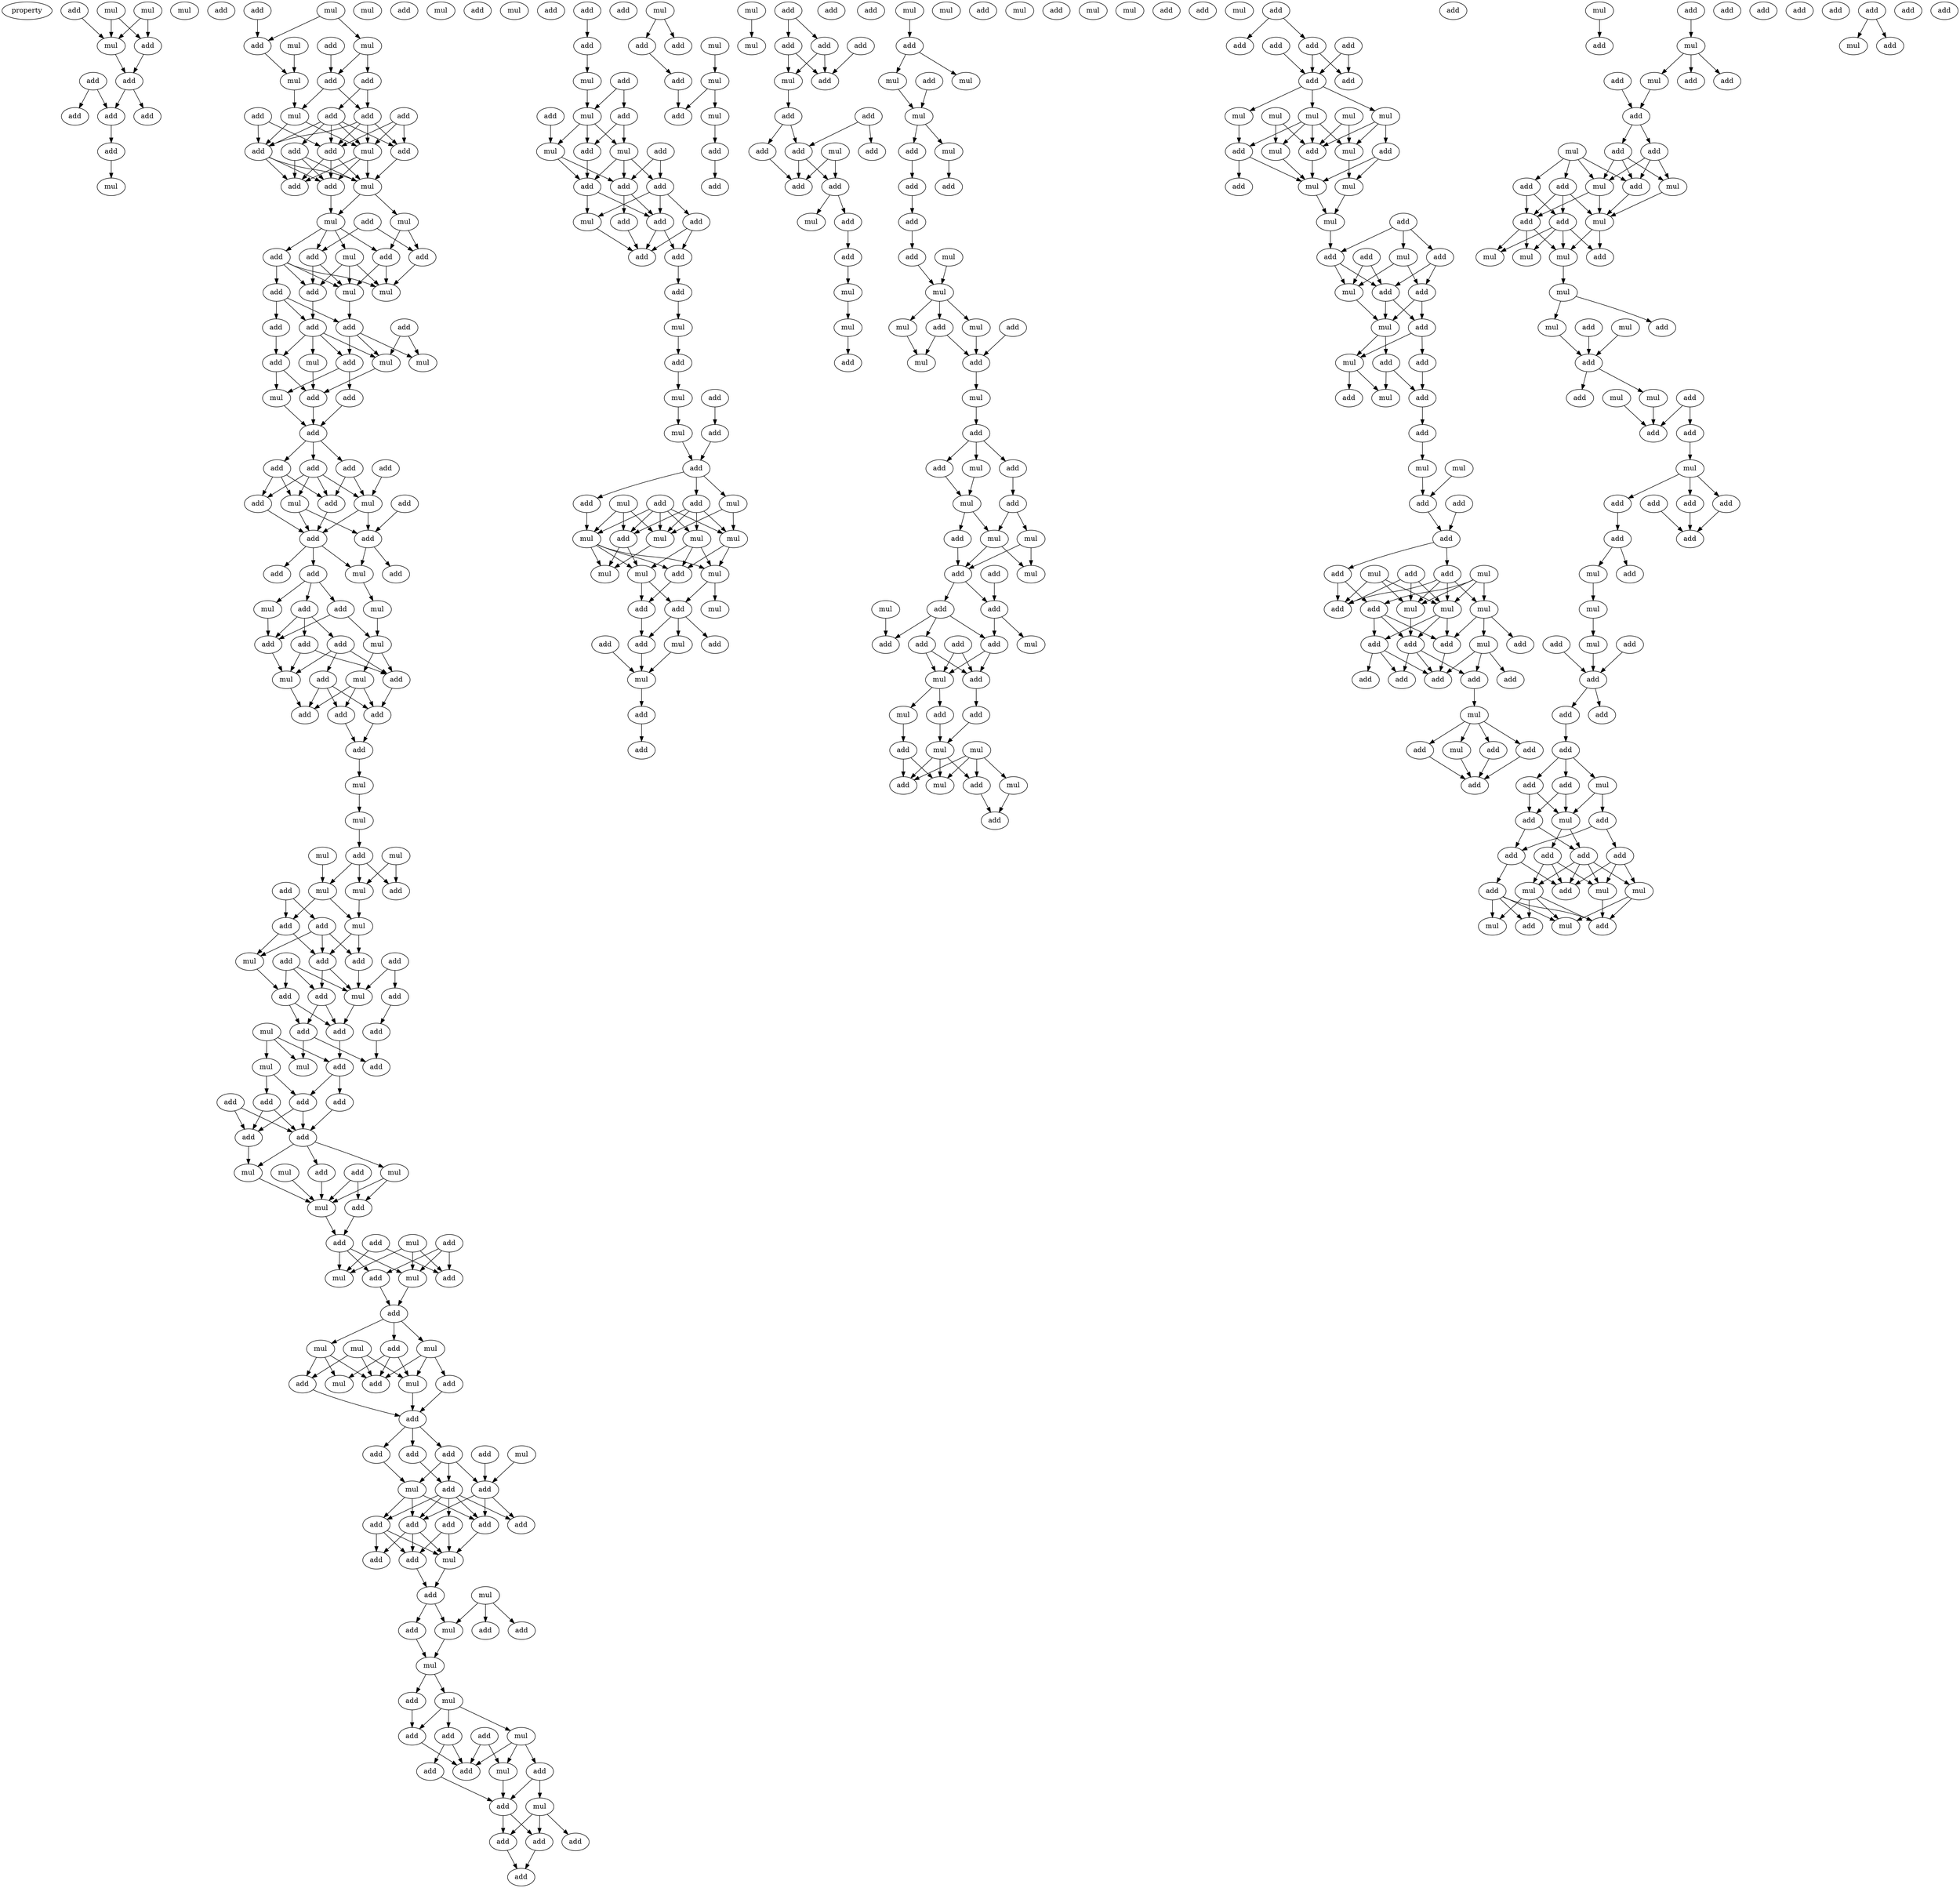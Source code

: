 digraph {
    node [fontcolor=black]
    property [mul=2,lf=1.7]
    0 [ label = mul ];
    1 [ label = mul ];
    2 [ label = mul ];
    3 [ label = add ];
    4 [ label = mul ];
    5 [ label = add ];
    6 [ label = add ];
    7 [ label = add ];
    8 [ label = add ];
    9 [ label = add ];
    10 [ label = add ];
    11 [ label = add ];
    12 [ label = add ];
    13 [ label = mul ];
    14 [ label = mul ];
    15 [ label = add ];
    16 [ label = add ];
    17 [ label = mul ];
    18 [ label = mul ];
    19 [ label = add ];
    20 [ label = add ];
    21 [ label = mul ];
    22 [ label = add ];
    23 [ label = add ];
    24 [ label = add ];
    25 [ label = add ];
    26 [ label = mul ];
    27 [ label = add ];
    28 [ label = mul ];
    29 [ label = add ];
    30 [ label = add ];
    31 [ label = add ];
    32 [ label = add ];
    33 [ label = add ];
    34 [ label = add ];
    35 [ label = mul ];
    36 [ label = add ];
    37 [ label = mul ];
    38 [ label = mul ];
    39 [ label = add ];
    40 [ label = add ];
    41 [ label = add ];
    42 [ label = mul ];
    43 [ label = add ];
    44 [ label = mul ];
    45 [ label = add ];
    46 [ label = add ];
    47 [ label = mul ];
    48 [ label = add ];
    49 [ label = add ];
    50 [ label = add ];
    51 [ label = add ];
    52 [ label = add ];
    53 [ label = mul ];
    54 [ label = mul ];
    55 [ label = add ];
    56 [ label = mul ];
    57 [ label = add ];
    58 [ label = add ];
    59 [ label = mul ];
    60 [ label = add ];
    61 [ label = add ];
    62 [ label = add ];
    63 [ label = add ];
    64 [ label = add ];
    65 [ label = add ];
    66 [ label = add ];
    67 [ label = add ];
    68 [ label = mul ];
    69 [ label = mul ];
    70 [ label = add ];
    71 [ label = add ];
    72 [ label = add ];
    73 [ label = add ];
    74 [ label = mul ];
    75 [ label = add ];
    76 [ label = mul ];
    77 [ label = add ];
    78 [ label = mul ];
    79 [ label = add ];
    80 [ label = add ];
    81 [ label = mul ];
    82 [ label = add ];
    83 [ label = add ];
    84 [ label = mul ];
    85 [ label = add ];
    86 [ label = mul ];
    87 [ label = add ];
    88 [ label = add ];
    89 [ label = add ];
    90 [ label = add ];
    91 [ label = add ];
    92 [ label = mul ];
    93 [ label = mul ];
    94 [ label = mul ];
    95 [ label = add ];
    96 [ label = mul ];
    97 [ label = mul ];
    98 [ label = mul ];
    99 [ label = add ];
    100 [ label = add ];
    101 [ label = mul ];
    102 [ label = add ];
    103 [ label = add ];
    104 [ label = mul ];
    105 [ label = add ];
    106 [ label = mul ];
    107 [ label = add ];
    108 [ label = add ];
    109 [ label = add ];
    110 [ label = mul ];
    111 [ label = add ];
    112 [ label = add ];
    113 [ label = add ];
    114 [ label = mul ];
    115 [ label = add ];
    116 [ label = add ];
    117 [ label = add ];
    118 [ label = add ];
    119 [ label = add ];
    120 [ label = mul ];
    121 [ label = mul ];
    122 [ label = add ];
    123 [ label = add ];
    124 [ label = add ];
    125 [ label = add ];
    126 [ label = add ];
    127 [ label = add ];
    128 [ label = mul ];
    129 [ label = mul ];
    130 [ label = mul ];
    131 [ label = add ];
    132 [ label = add ];
    133 [ label = mul ];
    134 [ label = add ];
    135 [ label = add ];
    136 [ label = mul ];
    137 [ label = add ];
    138 [ label = add ];
    139 [ label = mul ];
    140 [ label = mul ];
    141 [ label = add ];
    142 [ label = add ];
    143 [ label = add ];
    144 [ label = mul ];
    145 [ label = mul ];
    146 [ label = mul ];
    147 [ label = add ];
    148 [ label = add ];
    149 [ label = add ];
    150 [ label = mul ];
    151 [ label = mul ];
    152 [ label = add ];
    153 [ label = add ];
    154 [ label = add ];
    155 [ label = add ];
    156 [ label = add ];
    157 [ label = add ];
    158 [ label = mul ];
    159 [ label = add ];
    160 [ label = add ];
    161 [ label = mul ];
    162 [ label = add ];
    163 [ label = add ];
    164 [ label = add ];
    165 [ label = add ];
    166 [ label = add ];
    167 [ label = add ];
    168 [ label = add ];
    169 [ label = add ];
    170 [ label = mul ];
    171 [ label = add ];
    172 [ label = mul ];
    173 [ label = mul ];
    174 [ label = add ];
    175 [ label = add ];
    176 [ label = mul ];
    177 [ label = add ];
    178 [ label = mul ];
    179 [ label = add ];
    180 [ label = mul ];
    181 [ label = add ];
    182 [ label = mul ];
    183 [ label = add ];
    184 [ label = add ];
    185 [ label = mul ];
    186 [ label = add ];
    187 [ label = mul ];
    188 [ label = add ];
    189 [ label = add ];
    190 [ label = add ];
    191 [ label = add ];
    192 [ label = mul ];
    193 [ label = add ];
    194 [ label = add ];
    195 [ label = add ];
    196 [ label = add ];
    197 [ label = add ];
    198 [ label = add ];
    199 [ label = add ];
    200 [ label = mul ];
    201 [ label = add ];
    202 [ label = add ];
    203 [ label = add ];
    204 [ label = mul ];
    205 [ label = add ];
    206 [ label = mul ];
    207 [ label = add ];
    208 [ label = mul ];
    209 [ label = add ];
    210 [ label = add ];
    211 [ label = add ];
    212 [ label = add ];
    213 [ label = add ];
    214 [ label = add ];
    215 [ label = mul ];
    216 [ label = add ];
    217 [ label = add ];
    218 [ label = add ];
    219 [ label = mul ];
    220 [ label = add ];
    221 [ label = add ];
    222 [ label = mul ];
    223 [ label = add ];
    224 [ label = mul ];
    225 [ label = add ];
    226 [ label = add ];
    227 [ label = add ];
    228 [ label = mul ];
    229 [ label = mul ];
    230 [ label = add ];
    231 [ label = add ];
    232 [ label = mul ];
    233 [ label = add ];
    234 [ label = mul ];
    235 [ label = mul ];
    236 [ label = mul ];
    237 [ label = mul ];
    238 [ label = mul ];
    239 [ label = mul ];
    240 [ label = add ];
    241 [ label = add ];
    242 [ label = add ];
    243 [ label = mul ];
    244 [ label = add ];
    245 [ label = add ];
    246 [ label = mul ];
    247 [ label = add ];
    248 [ label = mul ];
    249 [ label = add ];
    250 [ label = add ];
    251 [ label = mul ];
    252 [ label = add ];
    253 [ label = add ];
    254 [ label = mul ];
    255 [ label = mul ];
    256 [ label = add ];
    257 [ label = mul ];
    258 [ label = add ];
    259 [ label = mul ];
    260 [ label = add ];
    261 [ label = mul ];
    262 [ label = add ];
    263 [ label = add ];
    264 [ label = add ];
    265 [ label = add ];
    266 [ label = add ];
    267 [ label = mul ];
    268 [ label = add ];
    269 [ label = add ];
    270 [ label = add ];
    271 [ label = add ];
    272 [ label = add ];
    273 [ label = add ];
    274 [ label = mul ];
    275 [ label = add ];
    276 [ label = add ];
    277 [ label = add ];
    278 [ label = mul ];
    279 [ label = add ];
    280 [ label = add ];
    281 [ label = add ];
    282 [ label = mul ];
    283 [ label = mul ];
    284 [ label = add ];
    285 [ label = mul ];
    286 [ label = mul ];
    287 [ label = add ];
    288 [ label = mul ];
    289 [ label = add ];
    290 [ label = add ];
    291 [ label = mul ];
    292 [ label = add ];
    293 [ label = mul ];
    294 [ label = mul ];
    295 [ label = add ];
    296 [ label = mul ];
    297 [ label = mul ];
    298 [ label = add ];
    299 [ label = add ];
    300 [ label = add ];
    301 [ label = mul ];
    302 [ label = add ];
    303 [ label = mul ];
    304 [ label = mul ];
    305 [ label = mul ];
    306 [ label = mul ];
    307 [ label = add ];
    308 [ label = add ];
    309 [ label = add ];
    310 [ label = mul ];
    311 [ label = add ];
    312 [ label = mul ];
    313 [ label = add ];
    314 [ label = add ];
    315 [ label = mul ];
    316 [ label = add ];
    317 [ label = mul ];
    318 [ label = add ];
    319 [ label = add ];
    320 [ label = add ];
    321 [ label = mul ];
    322 [ label = mul ];
    323 [ label = mul ];
    324 [ label = add ];
    325 [ label = add ];
    326 [ label = mul ];
    327 [ label = add ];
    328 [ label = add ];
    329 [ label = add ];
    330 [ label = mul ];
    331 [ label = add ];
    332 [ label = add ];
    333 [ label = add ];
    334 [ label = mul ];
    335 [ label = add ];
    336 [ label = mul ];
    337 [ label = add ];
    338 [ label = add ];
    339 [ label = mul ];
    340 [ label = add ];
    341 [ label = mul ];
    342 [ label = mul ];
    343 [ label = add ];
    344 [ label = mul ];
    345 [ label = add ];
    346 [ label = add ];
    347 [ label = mul ];
    348 [ label = add ];
    349 [ label = add ];
    350 [ label = add ];
    351 [ label = add ];
    352 [ label = add ];
    353 [ label = add ];
    354 [ label = add ];
    355 [ label = mul ];
    356 [ label = mul ];
    357 [ label = mul ];
    358 [ label = mul ];
    359 [ label = mul ];
    360 [ label = mul ];
    361 [ label = add ];
    362 [ label = add ];
    363 [ label = add ];
    364 [ label = mul ];
    365 [ label = mul ];
    366 [ label = add ];
    367 [ label = mul ];
    368 [ label = add ];
    369 [ label = mul ];
    370 [ label = add ];
    371 [ label = mul ];
    372 [ label = add ];
    373 [ label = add ];
    374 [ label = add ];
    375 [ label = add ];
    376 [ label = add ];
    377 [ label = mul ];
    378 [ label = mul ];
    379 [ label = add ];
    380 [ label = add ];
    381 [ label = mul ];
    382 [ label = mul ];
    383 [ label = add ];
    384 [ label = add ];
    385 [ label = add ];
    386 [ label = add ];
    387 [ label = mul ];
    388 [ label = add ];
    389 [ label = mul ];
    390 [ label = mul ];
    391 [ label = add ];
    392 [ label = add ];
    393 [ label = add ];
    394 [ label = mul ];
    395 [ label = add ];
    396 [ label = add ];
    397 [ label = mul ];
    398 [ label = add ];
    399 [ label = add ];
    400 [ label = mul ];
    401 [ label = mul ];
    402 [ label = mul ];
    403 [ label = add ];
    404 [ label = add ];
    405 [ label = add ];
    406 [ label = add ];
    407 [ label = add ];
    408 [ label = mul ];
    409 [ label = add ];
    410 [ label = add ];
    411 [ label = add ];
    412 [ label = add ];
    413 [ label = add ];
    414 [ label = mul ];
    415 [ label = add ];
    416 [ label = mul ];
    417 [ label = add ];
    418 [ label = add ];
    419 [ label = add ];
    420 [ label = add ];
    421 [ label = mul ];
    422 [ label = add ];
    423 [ label = mul ];
    424 [ label = add ];
    425 [ label = add ];
    426 [ label = add ];
    427 [ label = mul ];
    428 [ label = add ];
    429 [ label = add ];
    430 [ label = mul ];
    431 [ label = add ];
    432 [ label = add ];
    433 [ label = add ];
    434 [ label = mul ];
    435 [ label = mul ];
    436 [ label = add ];
    437 [ label = add ];
    438 [ label = add ];
    439 [ label = mul ];
    440 [ label = mul ];
    441 [ label = mul ];
    442 [ label = mul ];
    443 [ label = mul ];
    444 [ label = add ];
    445 [ label = add ];
    446 [ label = add ];
    447 [ label = mul ];
    448 [ label = add ];
    449 [ label = add ];
    450 [ label = mul ];
    451 [ label = add ];
    452 [ label = add ];
    453 [ label = mul ];
    454 [ label = add ];
    455 [ label = add ];
    456 [ label = mul ];
    457 [ label = add ];
    458 [ label = add ];
    459 [ label = add ];
    460 [ label = add ];
    461 [ label = add ];
    462 [ label = add ];
    463 [ label = add ];
    464 [ label = add ];
    465 [ label = mul ];
    466 [ label = add ];
    467 [ label = mul ];
    468 [ label = add ];
    469 [ label = add ];
    470 [ label = mul ];
    471 [ label = mul ];
    472 [ label = add ];
    473 [ label = add ];
    474 [ label = add ];
    475 [ label = add ];
    476 [ label = add ];
    477 [ label = add ];
    478 [ label = add ];
    479 [ label = mul ];
    480 [ label = add ];
    481 [ label = add ];
    482 [ label = add ];
    483 [ label = add ];
    484 [ label = add ];
    485 [ label = mul ];
    486 [ label = add ];
    487 [ label = add ];
    488 [ label = add ];
    489 [ label = add ];
    490 [ label = add ];
    491 [ label = mul ];
    492 [ label = add ];
    493 [ label = mul ];
    494 [ label = mul ];
    495 [ label = add ];
    496 [ label = mul ];
    497 [ label = mul ];
    498 [ label = add ];
    0 -> 4 [ name = 0 ];
    0 -> 5 [ name = 1 ];
    2 -> 4 [ name = 2 ];
    2 -> 5 [ name = 3 ];
    3 -> 4 [ name = 4 ];
    4 -> 6 [ name = 5 ];
    5 -> 6 [ name = 6 ];
    6 -> 9 [ name = 7 ];
    6 -> 10 [ name = 8 ];
    7 -> 8 [ name = 9 ];
    7 -> 9 [ name = 10 ];
    9 -> 11 [ name = 11 ];
    11 -> 14 [ name = 12 ];
    13 -> 16 [ name = 13 ];
    13 -> 18 [ name = 14 ];
    15 -> 16 [ name = 15 ];
    16 -> 21 [ name = 16 ];
    17 -> 21 [ name = 17 ];
    18 -> 20 [ name = 18 ];
    18 -> 22 [ name = 19 ];
    19 -> 20 [ name = 20 ];
    20 -> 25 [ name = 21 ];
    20 -> 26 [ name = 22 ];
    21 -> 26 [ name = 23 ];
    22 -> 25 [ name = 24 ];
    22 -> 27 [ name = 25 ];
    23 -> 28 [ name = 26 ];
    23 -> 29 [ name = 27 ];
    23 -> 32 [ name = 28 ];
    24 -> 30 [ name = 29 ];
    24 -> 32 [ name = 30 ];
    25 -> 28 [ name = 31 ];
    25 -> 29 [ name = 32 ];
    25 -> 30 [ name = 33 ];
    25 -> 32 [ name = 34 ];
    26 -> 28 [ name = 35 ];
    26 -> 30 [ name = 36 ];
    27 -> 28 [ name = 37 ];
    27 -> 29 [ name = 38 ];
    27 -> 30 [ name = 39 ];
    27 -> 31 [ name = 40 ];
    27 -> 32 [ name = 41 ];
    28 -> 33 [ name = 42 ];
    28 -> 34 [ name = 43 ];
    28 -> 35 [ name = 44 ];
    29 -> 35 [ name = 45 ];
    30 -> 33 [ name = 46 ];
    30 -> 34 [ name = 47 ];
    30 -> 35 [ name = 48 ];
    31 -> 33 [ name = 49 ];
    31 -> 34 [ name = 50 ];
    31 -> 35 [ name = 51 ];
    32 -> 33 [ name = 52 ];
    32 -> 34 [ name = 53 ];
    32 -> 35 [ name = 54 ];
    33 -> 38 [ name = 55 ];
    35 -> 37 [ name = 56 ];
    35 -> 38 [ name = 57 ];
    36 -> 40 [ name = 58 ];
    36 -> 43 [ name = 59 ];
    37 -> 39 [ name = 60 ];
    37 -> 43 [ name = 61 ];
    38 -> 39 [ name = 62 ];
    38 -> 40 [ name = 63 ];
    38 -> 41 [ name = 64 ];
    38 -> 42 [ name = 65 ];
    39 -> 44 [ name = 66 ];
    39 -> 47 [ name = 67 ];
    40 -> 44 [ name = 68 ];
    40 -> 45 [ name = 69 ];
    41 -> 44 [ name = 70 ];
    41 -> 45 [ name = 71 ];
    41 -> 46 [ name = 72 ];
    41 -> 47 [ name = 73 ];
    42 -> 44 [ name = 74 ];
    42 -> 45 [ name = 75 ];
    42 -> 47 [ name = 76 ];
    43 -> 47 [ name = 77 ];
    44 -> 49 [ name = 78 ];
    45 -> 48 [ name = 79 ];
    46 -> 48 [ name = 80 ];
    46 -> 49 [ name = 81 ];
    46 -> 51 [ name = 82 ];
    48 -> 52 [ name = 83 ];
    48 -> 54 [ name = 84 ];
    48 -> 55 [ name = 85 ];
    48 -> 56 [ name = 86 ];
    49 -> 52 [ name = 87 ];
    49 -> 53 [ name = 88 ];
    49 -> 54 [ name = 89 ];
    50 -> 53 [ name = 90 ];
    50 -> 54 [ name = 91 ];
    51 -> 55 [ name = 92 ];
    52 -> 57 [ name = 93 ];
    52 -> 59 [ name = 94 ];
    54 -> 58 [ name = 95 ];
    55 -> 58 [ name = 96 ];
    55 -> 59 [ name = 97 ];
    56 -> 58 [ name = 98 ];
    57 -> 60 [ name = 99 ];
    58 -> 60 [ name = 100 ];
    59 -> 60 [ name = 101 ];
    60 -> 61 [ name = 102 ];
    60 -> 62 [ name = 103 ];
    60 -> 64 [ name = 104 ];
    61 -> 65 [ name = 105 ];
    61 -> 67 [ name = 106 ];
    61 -> 68 [ name = 107 ];
    61 -> 69 [ name = 108 ];
    62 -> 65 [ name = 109 ];
    62 -> 67 [ name = 110 ];
    62 -> 68 [ name = 111 ];
    63 -> 69 [ name = 112 ];
    64 -> 65 [ name = 113 ];
    64 -> 69 [ name = 114 ];
    65 -> 70 [ name = 115 ];
    66 -> 71 [ name = 116 ];
    67 -> 70 [ name = 117 ];
    68 -> 70 [ name = 118 ];
    68 -> 71 [ name = 119 ];
    69 -> 70 [ name = 120 ];
    69 -> 71 [ name = 121 ];
    70 -> 72 [ name = 122 ];
    70 -> 73 [ name = 123 ];
    70 -> 74 [ name = 124 ];
    71 -> 74 [ name = 125 ];
    71 -> 75 [ name = 126 ];
    73 -> 77 [ name = 127 ];
    73 -> 78 [ name = 128 ];
    73 -> 79 [ name = 129 ];
    74 -> 76 [ name = 130 ];
    76 -> 81 [ name = 131 ];
    77 -> 80 [ name = 132 ];
    77 -> 82 [ name = 133 ];
    77 -> 83 [ name = 134 ];
    78 -> 80 [ name = 135 ];
    79 -> 80 [ name = 136 ];
    79 -> 81 [ name = 137 ];
    80 -> 86 [ name = 138 ];
    81 -> 84 [ name = 139 ];
    81 -> 87 [ name = 140 ];
    82 -> 86 [ name = 141 ];
    82 -> 87 [ name = 142 ];
    83 -> 85 [ name = 143 ];
    83 -> 86 [ name = 144 ];
    83 -> 87 [ name = 145 ];
    84 -> 88 [ name = 146 ];
    84 -> 89 [ name = 147 ];
    84 -> 90 [ name = 148 ];
    85 -> 88 [ name = 149 ];
    85 -> 89 [ name = 150 ];
    85 -> 90 [ name = 151 ];
    86 -> 89 [ name = 152 ];
    87 -> 88 [ name = 153 ];
    88 -> 91 [ name = 154 ];
    90 -> 91 [ name = 155 ];
    91 -> 92 [ name = 156 ];
    92 -> 94 [ name = 157 ];
    94 -> 95 [ name = 158 ];
    95 -> 98 [ name = 159 ];
    95 -> 100 [ name = 160 ];
    95 -> 101 [ name = 161 ];
    96 -> 101 [ name = 162 ];
    97 -> 98 [ name = 163 ];
    97 -> 100 [ name = 164 ];
    98 -> 104 [ name = 165 ];
    99 -> 102 [ name = 166 ];
    99 -> 103 [ name = 167 ];
    101 -> 103 [ name = 168 ];
    101 -> 104 [ name = 169 ];
    102 -> 105 [ name = 170 ];
    102 -> 106 [ name = 171 ];
    102 -> 109 [ name = 172 ];
    103 -> 106 [ name = 173 ];
    103 -> 109 [ name = 174 ];
    104 -> 105 [ name = 175 ];
    104 -> 109 [ name = 176 ];
    105 -> 110 [ name = 177 ];
    106 -> 112 [ name = 178 ];
    107 -> 110 [ name = 179 ];
    107 -> 111 [ name = 180 ];
    108 -> 110 [ name = 181 ];
    108 -> 112 [ name = 182 ];
    108 -> 113 [ name = 183 ];
    109 -> 110 [ name = 184 ];
    109 -> 113 [ name = 185 ];
    110 -> 115 [ name = 186 ];
    111 -> 116 [ name = 187 ];
    112 -> 115 [ name = 188 ];
    112 -> 117 [ name = 189 ];
    113 -> 115 [ name = 190 ];
    113 -> 117 [ name = 191 ];
    114 -> 119 [ name = 192 ];
    114 -> 120 [ name = 193 ];
    114 -> 121 [ name = 194 ];
    115 -> 119 [ name = 195 ];
    116 -> 118 [ name = 196 ];
    117 -> 118 [ name = 197 ];
    117 -> 121 [ name = 198 ];
    119 -> 122 [ name = 199 ];
    119 -> 125 [ name = 200 ];
    120 -> 123 [ name = 201 ];
    120 -> 125 [ name = 202 ];
    122 -> 126 [ name = 203 ];
    123 -> 126 [ name = 204 ];
    123 -> 127 [ name = 205 ];
    124 -> 126 [ name = 206 ];
    124 -> 127 [ name = 207 ];
    125 -> 126 [ name = 208 ];
    125 -> 127 [ name = 209 ];
    126 -> 128 [ name = 210 ];
    126 -> 129 [ name = 211 ];
    126 -> 131 [ name = 212 ];
    127 -> 129 [ name = 213 ];
    128 -> 133 [ name = 214 ];
    128 -> 134 [ name = 215 ];
    129 -> 133 [ name = 216 ];
    130 -> 133 [ name = 217 ];
    131 -> 133 [ name = 218 ];
    132 -> 133 [ name = 219 ];
    132 -> 134 [ name = 220 ];
    133 -> 135 [ name = 221 ];
    134 -> 135 [ name = 222 ];
    135 -> 139 [ name = 223 ];
    135 -> 140 [ name = 224 ];
    135 -> 142 [ name = 225 ];
    136 -> 139 [ name = 226 ];
    136 -> 140 [ name = 227 ];
    136 -> 141 [ name = 228 ];
    137 -> 140 [ name = 229 ];
    137 -> 141 [ name = 230 ];
    137 -> 142 [ name = 231 ];
    138 -> 139 [ name = 232 ];
    138 -> 141 [ name = 233 ];
    140 -> 143 [ name = 234 ];
    142 -> 143 [ name = 235 ];
    143 -> 144 [ name = 236 ];
    143 -> 145 [ name = 237 ];
    143 -> 147 [ name = 238 ];
    144 -> 148 [ name = 239 ];
    144 -> 150 [ name = 240 ];
    144 -> 152 [ name = 241 ];
    145 -> 148 [ name = 242 ];
    145 -> 149 [ name = 243 ];
    145 -> 151 [ name = 244 ];
    146 -> 148 [ name = 245 ];
    146 -> 151 [ name = 246 ];
    146 -> 152 [ name = 247 ];
    147 -> 148 [ name = 248 ];
    147 -> 150 [ name = 249 ];
    147 -> 151 [ name = 250 ];
    149 -> 153 [ name = 251 ];
    151 -> 153 [ name = 252 ];
    152 -> 153 [ name = 253 ];
    153 -> 155 [ name = 254 ];
    153 -> 156 [ name = 255 ];
    153 -> 157 [ name = 256 ];
    154 -> 160 [ name = 257 ];
    155 -> 159 [ name = 258 ];
    155 -> 160 [ name = 259 ];
    155 -> 161 [ name = 260 ];
    156 -> 161 [ name = 261 ];
    157 -> 159 [ name = 262 ];
    158 -> 160 [ name = 263 ];
    159 -> 163 [ name = 264 ];
    159 -> 164 [ name = 265 ];
    159 -> 165 [ name = 266 ];
    159 -> 166 [ name = 267 ];
    159 -> 167 [ name = 268 ];
    160 -> 163 [ name = 269 ];
    160 -> 164 [ name = 270 ];
    160 -> 166 [ name = 271 ];
    161 -> 163 [ name = 272 ];
    161 -> 164 [ name = 273 ];
    161 -> 167 [ name = 274 ];
    163 -> 170 [ name = 275 ];
    164 -> 168 [ name = 276 ];
    164 -> 169 [ name = 277 ];
    164 -> 170 [ name = 278 ];
    165 -> 169 [ name = 279 ];
    165 -> 170 [ name = 280 ];
    167 -> 168 [ name = 281 ];
    167 -> 169 [ name = 282 ];
    167 -> 170 [ name = 283 ];
    169 -> 171 [ name = 284 ];
    170 -> 171 [ name = 285 ];
    171 -> 174 [ name = 286 ];
    171 -> 176 [ name = 287 ];
    172 -> 175 [ name = 288 ];
    172 -> 176 [ name = 289 ];
    172 -> 177 [ name = 290 ];
    174 -> 178 [ name = 291 ];
    176 -> 178 [ name = 292 ];
    178 -> 180 [ name = 293 ];
    178 -> 181 [ name = 294 ];
    180 -> 183 [ name = 295 ];
    180 -> 185 [ name = 296 ];
    180 -> 186 [ name = 297 ];
    181 -> 186 [ name = 298 ];
    183 -> 188 [ name = 299 ];
    183 -> 189 [ name = 300 ];
    184 -> 187 [ name = 301 ];
    184 -> 188 [ name = 302 ];
    185 -> 187 [ name = 303 ];
    185 -> 188 [ name = 304 ];
    185 -> 190 [ name = 305 ];
    186 -> 188 [ name = 306 ];
    187 -> 191 [ name = 307 ];
    189 -> 191 [ name = 308 ];
    190 -> 191 [ name = 309 ];
    190 -> 192 [ name = 310 ];
    191 -> 193 [ name = 311 ];
    191 -> 195 [ name = 312 ];
    192 -> 193 [ name = 313 ];
    192 -> 194 [ name = 314 ];
    192 -> 195 [ name = 315 ];
    193 -> 196 [ name = 316 ];
    195 -> 196 [ name = 317 ];
    198 -> 199 [ name = 318 ];
    199 -> 200 [ name = 319 ];
    200 -> 204 [ name = 320 ];
    201 -> 203 [ name = 321 ];
    201 -> 204 [ name = 322 ];
    202 -> 208 [ name = 323 ];
    203 -> 206 [ name = 324 ];
    203 -> 207 [ name = 325 ];
    204 -> 206 [ name = 326 ];
    204 -> 207 [ name = 327 ];
    204 -> 208 [ name = 328 ];
    205 -> 210 [ name = 329 ];
    205 -> 211 [ name = 330 ];
    206 -> 209 [ name = 331 ];
    206 -> 210 [ name = 332 ];
    206 -> 211 [ name = 333 ];
    207 -> 209 [ name = 334 ];
    208 -> 209 [ name = 335 ];
    208 -> 211 [ name = 336 ];
    209 -> 212 [ name = 337 ];
    209 -> 215 [ name = 338 ];
    210 -> 212 [ name = 339 ];
    210 -> 213 [ name = 340 ];
    210 -> 215 [ name = 341 ];
    211 -> 212 [ name = 342 ];
    211 -> 214 [ name = 343 ];
    212 -> 216 [ name = 344 ];
    212 -> 217 [ name = 345 ];
    213 -> 216 [ name = 346 ];
    213 -> 217 [ name = 347 ];
    214 -> 216 [ name = 348 ];
    215 -> 216 [ name = 349 ];
    217 -> 218 [ name = 350 ];
    218 -> 219 [ name = 351 ];
    219 -> 220 [ name = 352 ];
    220 -> 222 [ name = 353 ];
    222 -> 224 [ name = 354 ];
    223 -> 225 [ name = 355 ];
    224 -> 226 [ name = 356 ];
    225 -> 226 [ name = 357 ];
    226 -> 229 [ name = 358 ];
    226 -> 230 [ name = 359 ];
    226 -> 231 [ name = 360 ];
    227 -> 232 [ name = 361 ];
    227 -> 233 [ name = 362 ];
    227 -> 234 [ name = 363 ];
    227 -> 235 [ name = 364 ];
    227 -> 236 [ name = 365 ];
    228 -> 232 [ name = 366 ];
    228 -> 233 [ name = 367 ];
    228 -> 236 [ name = 368 ];
    229 -> 232 [ name = 369 ];
    229 -> 234 [ name = 370 ];
    230 -> 236 [ name = 371 ];
    231 -> 232 [ name = 372 ];
    231 -> 233 [ name = 373 ];
    231 -> 234 [ name = 374 ];
    231 -> 235 [ name = 375 ];
    232 -> 237 [ name = 376 ];
    233 -> 237 [ name = 377 ];
    233 -> 238 [ name = 378 ];
    234 -> 239 [ name = 379 ];
    234 -> 240 [ name = 380 ];
    235 -> 238 [ name = 381 ];
    235 -> 239 [ name = 382 ];
    235 -> 240 [ name = 383 ];
    236 -> 237 [ name = 384 ];
    236 -> 238 [ name = 385 ];
    236 -> 239 [ name = 386 ];
    236 -> 240 [ name = 387 ];
    238 -> 241 [ name = 388 ];
    238 -> 242 [ name = 389 ];
    239 -> 241 [ name = 390 ];
    239 -> 243 [ name = 391 ];
    240 -> 242 [ name = 392 ];
    241 -> 245 [ name = 393 ];
    241 -> 246 [ name = 394 ];
    241 -> 247 [ name = 395 ];
    242 -> 247 [ name = 396 ];
    244 -> 248 [ name = 397 ];
    246 -> 248 [ name = 398 ];
    247 -> 248 [ name = 399 ];
    248 -> 249 [ name = 400 ];
    249 -> 250 [ name = 401 ];
    251 -> 252 [ name = 402 ];
    251 -> 253 [ name = 403 ];
    252 -> 256 [ name = 404 ];
    254 -> 255 [ name = 405 ];
    255 -> 258 [ name = 406 ];
    255 -> 259 [ name = 407 ];
    256 -> 258 [ name = 408 ];
    257 -> 261 [ name = 409 ];
    259 -> 260 [ name = 410 ];
    260 -> 262 [ name = 411 ];
    263 -> 264 [ name = 412 ];
    263 -> 265 [ name = 413 ];
    264 -> 267 [ name = 414 ];
    264 -> 268 [ name = 415 ];
    265 -> 267 [ name = 416 ];
    265 -> 268 [ name = 417 ];
    266 -> 268 [ name = 418 ];
    267 -> 270 [ name = 419 ];
    269 -> 273 [ name = 420 ];
    269 -> 275 [ name = 421 ];
    270 -> 272 [ name = 422 ];
    270 -> 273 [ name = 423 ];
    272 -> 276 [ name = 424 ];
    273 -> 276 [ name = 425 ];
    273 -> 277 [ name = 426 ];
    274 -> 276 [ name = 427 ];
    274 -> 277 [ name = 428 ];
    277 -> 278 [ name = 429 ];
    277 -> 279 [ name = 430 ];
    279 -> 281 [ name = 431 ];
    281 -> 282 [ name = 432 ];
    282 -> 283 [ name = 433 ];
    283 -> 284 [ name = 434 ];
    285 -> 289 [ name = 435 ];
    289 -> 291 [ name = 436 ];
    289 -> 293 [ name = 437 ];
    291 -> 294 [ name = 438 ];
    292 -> 294 [ name = 439 ];
    294 -> 295 [ name = 440 ];
    294 -> 296 [ name = 441 ];
    295 -> 298 [ name = 442 ];
    296 -> 299 [ name = 443 ];
    298 -> 300 [ name = 444 ];
    300 -> 302 [ name = 445 ];
    302 -> 304 [ name = 446 ];
    303 -> 304 [ name = 447 ];
    304 -> 305 [ name = 448 ];
    304 -> 306 [ name = 449 ];
    304 -> 309 [ name = 450 ];
    305 -> 310 [ name = 451 ];
    306 -> 311 [ name = 452 ];
    307 -> 311 [ name = 453 ];
    309 -> 310 [ name = 454 ];
    309 -> 311 [ name = 455 ];
    311 -> 312 [ name = 456 ];
    312 -> 313 [ name = 457 ];
    313 -> 314 [ name = 458 ];
    313 -> 315 [ name = 459 ];
    313 -> 316 [ name = 460 ];
    314 -> 319 [ name = 461 ];
    315 -> 317 [ name = 462 ];
    316 -> 317 [ name = 463 ];
    317 -> 320 [ name = 464 ];
    317 -> 321 [ name = 465 ];
    319 -> 321 [ name = 466 ];
    319 -> 322 [ name = 467 ];
    320 -> 324 [ name = 468 ];
    321 -> 323 [ name = 469 ];
    321 -> 324 [ name = 470 ];
    322 -> 323 [ name = 471 ];
    322 -> 324 [ name = 472 ];
    324 -> 327 [ name = 473 ];
    324 -> 328 [ name = 474 ];
    325 -> 327 [ name = 475 ];
    326 -> 333 [ name = 476 ];
    327 -> 330 [ name = 477 ];
    327 -> 332 [ name = 478 ];
    328 -> 331 [ name = 479 ];
    328 -> 332 [ name = 480 ];
    328 -> 333 [ name = 481 ];
    329 -> 334 [ name = 482 ];
    329 -> 335 [ name = 483 ];
    331 -> 334 [ name = 484 ];
    331 -> 335 [ name = 485 ];
    332 -> 334 [ name = 486 ];
    332 -> 335 [ name = 487 ];
    334 -> 336 [ name = 488 ];
    334 -> 337 [ name = 489 ];
    335 -> 338 [ name = 490 ];
    336 -> 340 [ name = 491 ];
    337 -> 339 [ name = 492 ];
    338 -> 339 [ name = 493 ];
    339 -> 343 [ name = 494 ];
    339 -> 344 [ name = 495 ];
    339 -> 345 [ name = 496 ];
    340 -> 343 [ name = 497 ];
    340 -> 344 [ name = 498 ];
    341 -> 342 [ name = 499 ];
    341 -> 343 [ name = 500 ];
    341 -> 344 [ name = 501 ];
    341 -> 345 [ name = 502 ];
    342 -> 346 [ name = 503 ];
    345 -> 346 [ name = 504 ];
    348 -> 351 [ name = 505 ];
    348 -> 352 [ name = 506 ];
    349 -> 353 [ name = 507 ];
    349 -> 354 [ name = 508 ];
    350 -> 353 [ name = 509 ];
    352 -> 353 [ name = 510 ];
    352 -> 354 [ name = 511 ];
    353 -> 355 [ name = 512 ];
    353 -> 356 [ name = 513 ];
    353 -> 358 [ name = 514 ];
    355 -> 362 [ name = 515 ];
    356 -> 360 [ name = 516 ];
    356 -> 361 [ name = 517 ];
    356 -> 362 [ name = 518 ];
    356 -> 364 [ name = 519 ];
    357 -> 361 [ name = 520 ];
    357 -> 364 [ name = 521 ];
    358 -> 360 [ name = 522 ];
    358 -> 361 [ name = 523 ];
    358 -> 363 [ name = 524 ];
    359 -> 360 [ name = 525 ];
    359 -> 361 [ name = 526 ];
    360 -> 367 [ name = 527 ];
    361 -> 365 [ name = 528 ];
    362 -> 365 [ name = 529 ];
    362 -> 366 [ name = 530 ];
    363 -> 365 [ name = 531 ];
    363 -> 367 [ name = 532 ];
    364 -> 365 [ name = 533 ];
    365 -> 369 [ name = 534 ];
    367 -> 369 [ name = 535 ];
    368 -> 370 [ name = 536 ];
    368 -> 371 [ name = 537 ];
    368 -> 373 [ name = 538 ];
    369 -> 370 [ name = 539 ];
    370 -> 375 [ name = 540 ];
    370 -> 377 [ name = 541 ];
    371 -> 376 [ name = 542 ];
    371 -> 377 [ name = 543 ];
    372 -> 375 [ name = 544 ];
    372 -> 377 [ name = 545 ];
    373 -> 375 [ name = 546 ];
    373 -> 376 [ name = 547 ];
    375 -> 378 [ name = 548 ];
    375 -> 379 [ name = 549 ];
    376 -> 378 [ name = 550 ];
    376 -> 379 [ name = 551 ];
    377 -> 378 [ name = 552 ];
    378 -> 380 [ name = 553 ];
    378 -> 382 [ name = 554 ];
    379 -> 382 [ name = 555 ];
    379 -> 383 [ name = 556 ];
    380 -> 386 [ name = 557 ];
    380 -> 387 [ name = 558 ];
    381 -> 385 [ name = 559 ];
    382 -> 384 [ name = 560 ];
    382 -> 387 [ name = 561 ];
    383 -> 386 [ name = 562 ];
    386 -> 388 [ name = 563 ];
    388 -> 389 [ name = 564 ];
    389 -> 391 [ name = 565 ];
    390 -> 391 [ name = 566 ];
    391 -> 393 [ name = 567 ];
    392 -> 393 [ name = 568 ];
    393 -> 395 [ name = 569 ];
    393 -> 398 [ name = 570 ];
    394 -> 399 [ name = 571 ];
    394 -> 400 [ name = 572 ];
    394 -> 402 [ name = 573 ];
    395 -> 399 [ name = 574 ];
    395 -> 403 [ name = 575 ];
    396 -> 399 [ name = 576 ];
    396 -> 400 [ name = 577 ];
    396 -> 402 [ name = 578 ];
    397 -> 400 [ name = 579 ];
    397 -> 401 [ name = 580 ];
    397 -> 402 [ name = 581 ];
    397 -> 403 [ name = 582 ];
    398 -> 399 [ name = 583 ];
    398 -> 400 [ name = 584 ];
    398 -> 401 [ name = 585 ];
    398 -> 402 [ name = 586 ];
    400 -> 404 [ name = 587 ];
    400 -> 405 [ name = 588 ];
    400 -> 407 [ name = 589 ];
    401 -> 404 [ name = 590 ];
    401 -> 406 [ name = 591 ];
    401 -> 408 [ name = 592 ];
    402 -> 407 [ name = 593 ];
    403 -> 404 [ name = 594 ];
    403 -> 405 [ name = 595 ];
    403 -> 407 [ name = 596 ];
    404 -> 412 [ name = 597 ];
    405 -> 410 [ name = 598 ];
    405 -> 412 [ name = 599 ];
    405 -> 413 [ name = 600 ];
    407 -> 411 [ name = 601 ];
    407 -> 412 [ name = 602 ];
    407 -> 413 [ name = 603 ];
    408 -> 409 [ name = 604 ];
    408 -> 411 [ name = 605 ];
    408 -> 412 [ name = 606 ];
    411 -> 414 [ name = 607 ];
    414 -> 415 [ name = 608 ];
    414 -> 416 [ name = 609 ];
    414 -> 417 [ name = 610 ];
    414 -> 418 [ name = 611 ];
    415 -> 420 [ name = 612 ];
    416 -> 420 [ name = 613 ];
    417 -> 420 [ name = 614 ];
    418 -> 420 [ name = 615 ];
    419 -> 421 [ name = 616 ];
    421 -> 423 [ name = 617 ];
    421 -> 424 [ name = 618 ];
    421 -> 425 [ name = 619 ];
    422 -> 426 [ name = 620 ];
    423 -> 426 [ name = 621 ];
    426 -> 428 [ name = 622 ];
    426 -> 429 [ name = 623 ];
    427 -> 430 [ name = 624 ];
    427 -> 431 [ name = 625 ];
    427 -> 432 [ name = 626 ];
    427 -> 433 [ name = 627 ];
    428 -> 430 [ name = 628 ];
    428 -> 433 [ name = 629 ];
    428 -> 434 [ name = 630 ];
    429 -> 430 [ name = 631 ];
    429 -> 433 [ name = 632 ];
    429 -> 434 [ name = 633 ];
    430 -> 435 [ name = 634 ];
    430 -> 437 [ name = 635 ];
    431 -> 435 [ name = 636 ];
    431 -> 436 [ name = 637 ];
    431 -> 437 [ name = 638 ];
    432 -> 436 [ name = 639 ];
    432 -> 437 [ name = 640 ];
    433 -> 435 [ name = 641 ];
    434 -> 435 [ name = 642 ];
    435 -> 438 [ name = 643 ];
    435 -> 440 [ name = 644 ];
    436 -> 438 [ name = 645 ];
    436 -> 439 [ name = 646 ];
    436 -> 440 [ name = 647 ];
    436 -> 441 [ name = 648 ];
    437 -> 439 [ name = 649 ];
    437 -> 440 [ name = 650 ];
    437 -> 441 [ name = 651 ];
    440 -> 442 [ name = 652 ];
    442 -> 443 [ name = 653 ];
    442 -> 444 [ name = 654 ];
    443 -> 448 [ name = 655 ];
    445 -> 448 [ name = 656 ];
    447 -> 448 [ name = 657 ];
    448 -> 452 [ name = 658 ];
    448 -> 453 [ name = 659 ];
    450 -> 455 [ name = 660 ];
    451 -> 454 [ name = 661 ];
    451 -> 455 [ name = 662 ];
    453 -> 455 [ name = 663 ];
    454 -> 456 [ name = 664 ];
    456 -> 457 [ name = 665 ];
    456 -> 459 [ name = 666 ];
    456 -> 460 [ name = 667 ];
    457 -> 463 [ name = 668 ];
    458 -> 462 [ name = 669 ];
    459 -> 462 [ name = 670 ];
    460 -> 462 [ name = 671 ];
    463 -> 465 [ name = 672 ];
    463 -> 466 [ name = 673 ];
    465 -> 467 [ name = 674 ];
    467 -> 471 [ name = 675 ];
    468 -> 470 [ name = 676 ];
    468 -> 472 [ name = 677 ];
    469 -> 474 [ name = 678 ];
    471 -> 474 [ name = 679 ];
    473 -> 474 [ name = 680 ];
    474 -> 475 [ name = 681 ];
    474 -> 477 [ name = 682 ];
    475 -> 478 [ name = 683 ];
    478 -> 479 [ name = 684 ];
    478 -> 480 [ name = 685 ];
    478 -> 482 [ name = 686 ];
    479 -> 483 [ name = 687 ];
    479 -> 485 [ name = 688 ];
    480 -> 484 [ name = 689 ];
    480 -> 485 [ name = 690 ];
    482 -> 484 [ name = 691 ];
    482 -> 485 [ name = 692 ];
    483 -> 488 [ name = 693 ];
    483 -> 489 [ name = 694 ];
    484 -> 487 [ name = 695 ];
    484 -> 488 [ name = 696 ];
    485 -> 486 [ name = 697 ];
    485 -> 487 [ name = 698 ];
    486 -> 492 [ name = 699 ];
    486 -> 493 [ name = 700 ];
    486 -> 494 [ name = 701 ];
    487 -> 491 [ name = 702 ];
    487 -> 492 [ name = 703 ];
    487 -> 493 [ name = 704 ];
    487 -> 494 [ name = 705 ];
    488 -> 490 [ name = 706 ];
    488 -> 492 [ name = 707 ];
    489 -> 491 [ name = 708 ];
    489 -> 492 [ name = 709 ];
    489 -> 493 [ name = 710 ];
    490 -> 495 [ name = 711 ];
    490 -> 496 [ name = 712 ];
    490 -> 497 [ name = 713 ];
    490 -> 498 [ name = 714 ];
    491 -> 497 [ name = 715 ];
    491 -> 498 [ name = 716 ];
    493 -> 498 [ name = 717 ];
    494 -> 495 [ name = 718 ];
    494 -> 496 [ name = 719 ];
    494 -> 497 [ name = 720 ];
    494 -> 498 [ name = 721 ];
}

